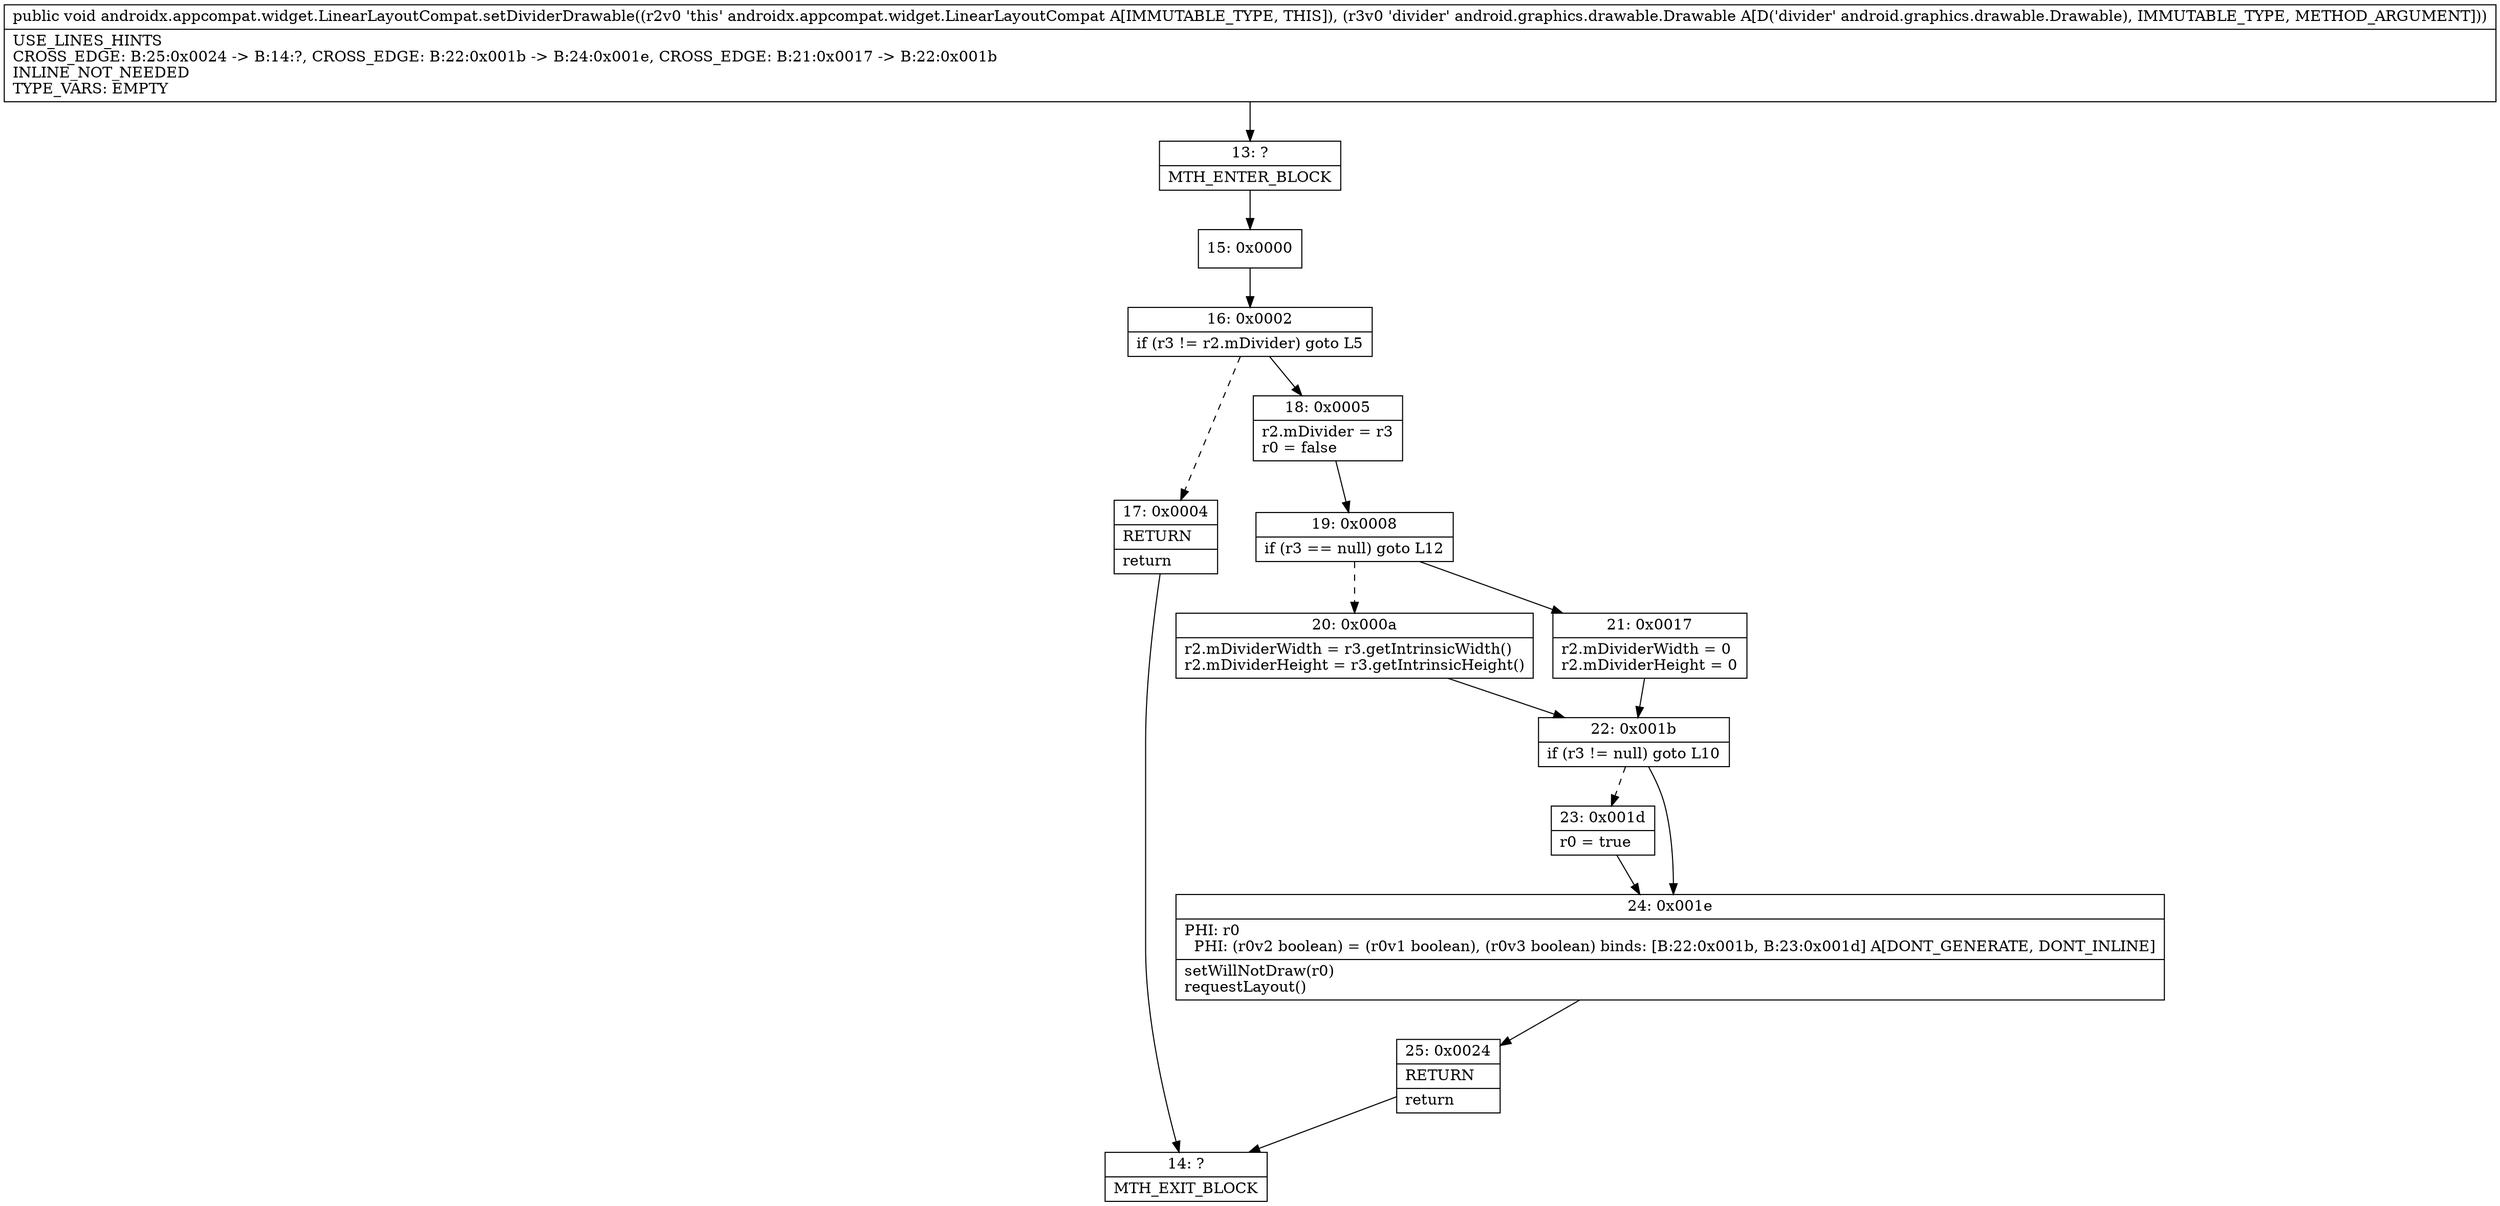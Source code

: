 digraph "CFG forandroidx.appcompat.widget.LinearLayoutCompat.setDividerDrawable(Landroid\/graphics\/drawable\/Drawable;)V" {
Node_13 [shape=record,label="{13\:\ ?|MTH_ENTER_BLOCK\l}"];
Node_15 [shape=record,label="{15\:\ 0x0000}"];
Node_16 [shape=record,label="{16\:\ 0x0002|if (r3 != r2.mDivider) goto L5\l}"];
Node_17 [shape=record,label="{17\:\ 0x0004|RETURN\l|return\l}"];
Node_14 [shape=record,label="{14\:\ ?|MTH_EXIT_BLOCK\l}"];
Node_18 [shape=record,label="{18\:\ 0x0005|r2.mDivider = r3\lr0 = false\l}"];
Node_19 [shape=record,label="{19\:\ 0x0008|if (r3 == null) goto L12\l}"];
Node_20 [shape=record,label="{20\:\ 0x000a|r2.mDividerWidth = r3.getIntrinsicWidth()\lr2.mDividerHeight = r3.getIntrinsicHeight()\l}"];
Node_22 [shape=record,label="{22\:\ 0x001b|if (r3 != null) goto L10\l}"];
Node_23 [shape=record,label="{23\:\ 0x001d|r0 = true\l}"];
Node_24 [shape=record,label="{24\:\ 0x001e|PHI: r0 \l  PHI: (r0v2 boolean) = (r0v1 boolean), (r0v3 boolean) binds: [B:22:0x001b, B:23:0x001d] A[DONT_GENERATE, DONT_INLINE]\l|setWillNotDraw(r0)\lrequestLayout()\l}"];
Node_25 [shape=record,label="{25\:\ 0x0024|RETURN\l|return\l}"];
Node_21 [shape=record,label="{21\:\ 0x0017|r2.mDividerWidth = 0\lr2.mDividerHeight = 0\l}"];
MethodNode[shape=record,label="{public void androidx.appcompat.widget.LinearLayoutCompat.setDividerDrawable((r2v0 'this' androidx.appcompat.widget.LinearLayoutCompat A[IMMUTABLE_TYPE, THIS]), (r3v0 'divider' android.graphics.drawable.Drawable A[D('divider' android.graphics.drawable.Drawable), IMMUTABLE_TYPE, METHOD_ARGUMENT]))  | USE_LINES_HINTS\lCROSS_EDGE: B:25:0x0024 \-\> B:14:?, CROSS_EDGE: B:22:0x001b \-\> B:24:0x001e, CROSS_EDGE: B:21:0x0017 \-\> B:22:0x001b\lINLINE_NOT_NEEDED\lTYPE_VARS: EMPTY\l}"];
MethodNode -> Node_13;Node_13 -> Node_15;
Node_15 -> Node_16;
Node_16 -> Node_17[style=dashed];
Node_16 -> Node_18;
Node_17 -> Node_14;
Node_18 -> Node_19;
Node_19 -> Node_20[style=dashed];
Node_19 -> Node_21;
Node_20 -> Node_22;
Node_22 -> Node_23[style=dashed];
Node_22 -> Node_24;
Node_23 -> Node_24;
Node_24 -> Node_25;
Node_25 -> Node_14;
Node_21 -> Node_22;
}


